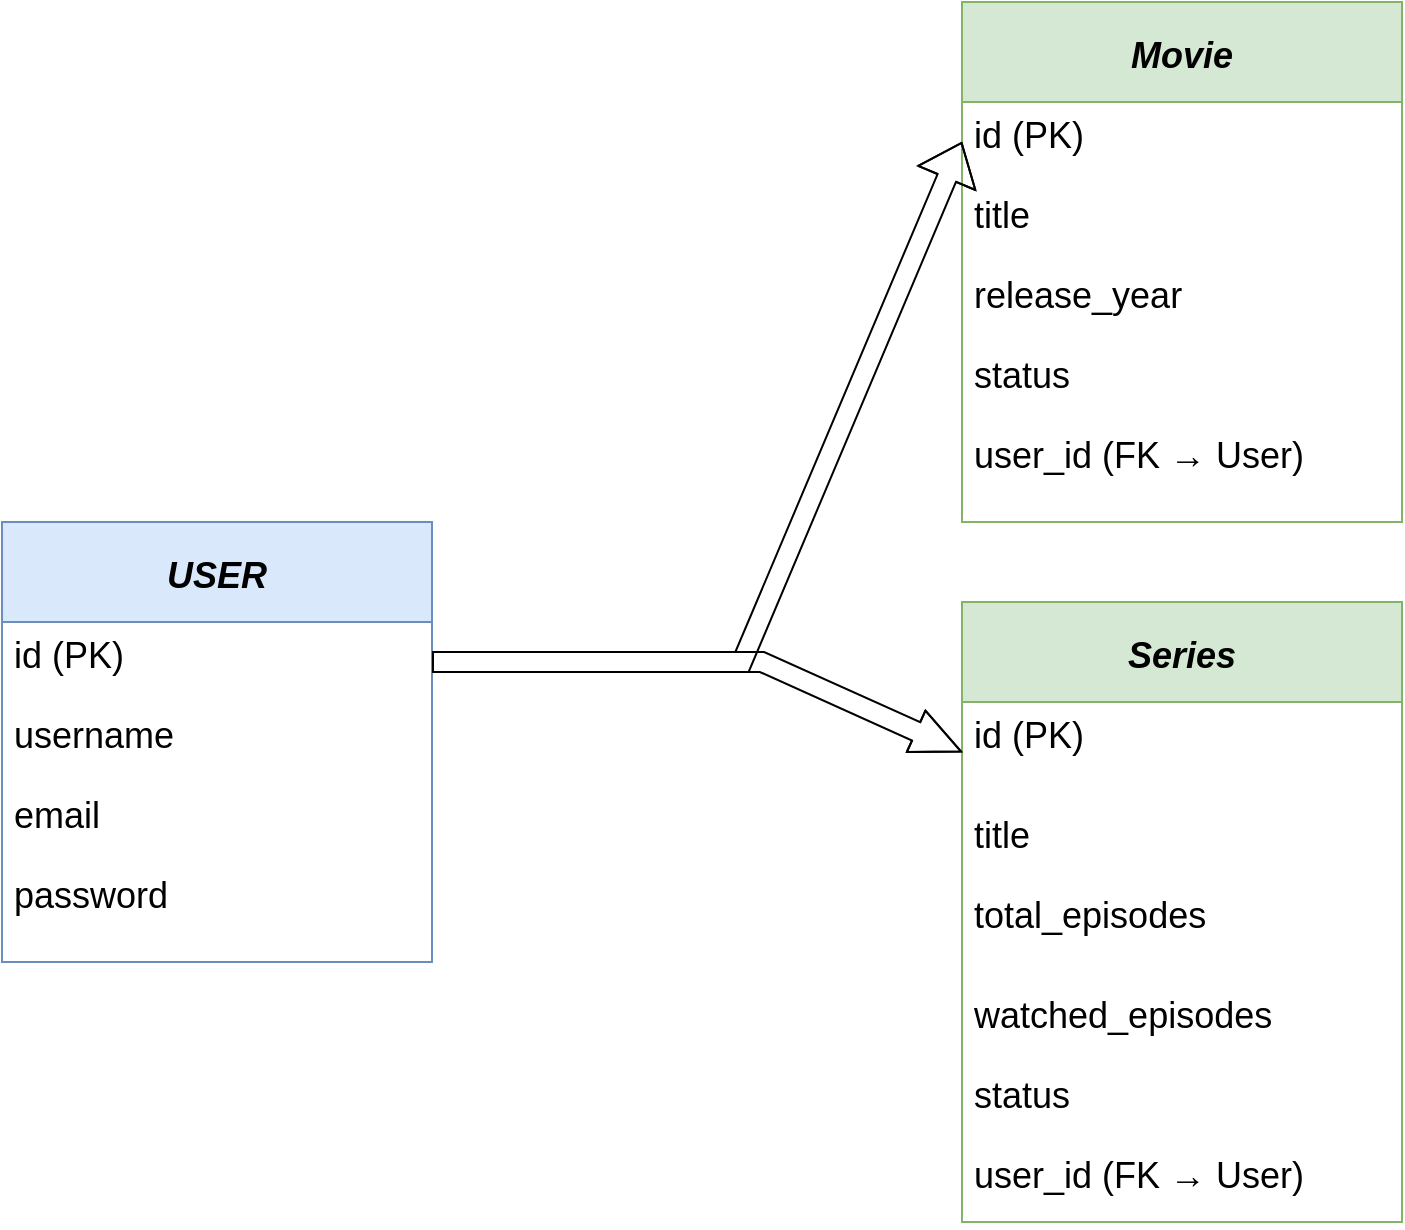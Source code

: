 <mxfile version="26.0.6">
  <diagram name="Page-1" id="zVe478JgjaUe42Rrhxo5">
    <mxGraphModel dx="1255" dy="668" grid="1" gridSize="10" guides="1" tooltips="1" connect="1" arrows="1" fold="1" page="1" pageScale="1" pageWidth="850" pageHeight="1100" math="0" shadow="0">
      <root>
        <mxCell id="0" />
        <mxCell id="1" parent="0" />
        <mxCell id="Cob6Ag-chRKVqflmcDh3-1" value="USER" style="swimlane;fontStyle=3;childLayout=stackLayout;horizontal=1;startSize=50;horizontalStack=0;resizeParent=1;resizeParentMax=0;resizeLast=0;collapsible=1;marginBottom=0;align=center;fontSize=18;rotation=0;fillColor=#dae8fc;strokeColor=#6c8ebf;" vertex="1" parent="1">
          <mxGeometry x="20" y="280" width="215" height="220" as="geometry">
            <mxRectangle x="265" y="40" width="70" height="30" as="alternateBounds" />
          </mxGeometry>
        </mxCell>
        <mxCell id="Cob6Ag-chRKVqflmcDh3-2" value="&lt;font style=&quot;font-size: 18px;&quot;&gt;id (PK)&lt;/font&gt;" style="text;strokeColor=none;fillColor=none;spacingLeft=4;spacingRight=4;overflow=hidden;rotatable=0;points=[[0,0.5],[1,0.5]];portConstraint=eastwest;fontSize=12;whiteSpace=wrap;html=1;rotation=0;" vertex="1" parent="Cob6Ag-chRKVqflmcDh3-1">
          <mxGeometry y="50" width="215" height="40" as="geometry" />
        </mxCell>
        <mxCell id="Cob6Ag-chRKVqflmcDh3-3" value="&lt;font style=&quot;font-size: 18px;&quot;&gt;username&lt;/font&gt;" style="text;strokeColor=none;fillColor=none;spacingLeft=4;spacingRight=4;overflow=hidden;rotatable=0;points=[[0,0.5],[1,0.5]];portConstraint=eastwest;fontSize=12;whiteSpace=wrap;html=1;rotation=0;" vertex="1" parent="Cob6Ag-chRKVqflmcDh3-1">
          <mxGeometry y="90" width="215" height="40" as="geometry" />
        </mxCell>
        <mxCell id="Cob6Ag-chRKVqflmcDh3-4" value="&lt;font style=&quot;font-size: 18px;&quot;&gt;email&lt;/font&gt;" style="text;strokeColor=none;fillColor=none;spacingLeft=4;spacingRight=4;overflow=hidden;rotatable=0;points=[[0,0.5],[1,0.5]];portConstraint=eastwest;fontSize=12;whiteSpace=wrap;html=1;rotation=0;" vertex="1" parent="Cob6Ag-chRKVqflmcDh3-1">
          <mxGeometry y="130" width="215" height="40" as="geometry" />
        </mxCell>
        <mxCell id="Cob6Ag-chRKVqflmcDh3-30" value="&lt;font style=&quot;font-size: 18px;&quot;&gt;password&lt;br&gt;&lt;/font&gt;" style="text;strokeColor=none;fillColor=none;spacingLeft=4;spacingRight=4;overflow=hidden;rotatable=0;points=[[0,0.5],[1,0.5]];portConstraint=eastwest;fontSize=12;whiteSpace=wrap;html=1;rotation=0;" vertex="1" parent="Cob6Ag-chRKVqflmcDh3-1">
          <mxGeometry y="170" width="215" height="50" as="geometry" />
        </mxCell>
        <mxCell id="Cob6Ag-chRKVqflmcDh3-32" value="Movie" style="swimlane;fontStyle=3;childLayout=stackLayout;horizontal=1;startSize=50;horizontalStack=0;resizeParent=1;resizeParentMax=0;resizeLast=0;collapsible=1;marginBottom=0;align=center;fontSize=18;rotation=0;fillColor=#d5e8d4;strokeColor=#82b366;" vertex="1" parent="1">
          <mxGeometry x="500" y="20" width="220" height="260" as="geometry">
            <mxRectangle x="265" y="40" width="70" height="30" as="alternateBounds" />
          </mxGeometry>
        </mxCell>
        <mxCell id="Cob6Ag-chRKVqflmcDh3-33" value="&lt;font style=&quot;font-size: 18px;&quot;&gt;id (PK)&lt;/font&gt;" style="text;strokeColor=none;fillColor=none;spacingLeft=4;spacingRight=4;overflow=hidden;rotatable=0;points=[[0,0.5],[1,0.5]];portConstraint=eastwest;fontSize=12;whiteSpace=wrap;html=1;rotation=0;" vertex="1" parent="Cob6Ag-chRKVqflmcDh3-32">
          <mxGeometry y="50" width="220" height="40" as="geometry" />
        </mxCell>
        <mxCell id="Cob6Ag-chRKVqflmcDh3-34" value="&lt;font style=&quot;font-size: 18px;&quot;&gt;title&lt;/font&gt;" style="text;strokeColor=none;fillColor=none;spacingLeft=4;spacingRight=4;overflow=hidden;rotatable=0;points=[[0,0.5],[1,0.5]];portConstraint=eastwest;fontSize=12;whiteSpace=wrap;html=1;rotation=0;" vertex="1" parent="Cob6Ag-chRKVqflmcDh3-32">
          <mxGeometry y="90" width="220" height="40" as="geometry" />
        </mxCell>
        <mxCell id="Cob6Ag-chRKVqflmcDh3-35" value="&lt;font style=&quot;font-size: 18px;&quot;&gt;release_year&lt;/font&gt;" style="text;strokeColor=none;fillColor=none;spacingLeft=4;spacingRight=4;overflow=hidden;rotatable=0;points=[[0,0.5],[1,0.5]];portConstraint=eastwest;fontSize=12;whiteSpace=wrap;html=1;rotation=0;" vertex="1" parent="Cob6Ag-chRKVqflmcDh3-32">
          <mxGeometry y="130" width="220" height="40" as="geometry" />
        </mxCell>
        <mxCell id="Cob6Ag-chRKVqflmcDh3-36" value="&lt;font style=&quot;font-size: 18px;&quot;&gt;status&lt;br&gt;&lt;/font&gt;" style="text;strokeColor=none;fillColor=none;spacingLeft=4;spacingRight=4;overflow=hidden;rotatable=0;points=[[0,0.5],[1,0.5]];portConstraint=eastwest;fontSize=12;whiteSpace=wrap;html=1;rotation=0;" vertex="1" parent="Cob6Ag-chRKVqflmcDh3-32">
          <mxGeometry y="170" width="220" height="40" as="geometry" />
        </mxCell>
        <mxCell id="Cob6Ag-chRKVqflmcDh3-37" value="&lt;font style=&quot;font-size: 18px;&quot;&gt;user_id (FK → User)&lt;/font&gt;" style="text;strokeColor=none;fillColor=none;spacingLeft=4;spacingRight=4;overflow=hidden;rotatable=0;points=[[0,0.5],[1,0.5]];portConstraint=eastwest;fontSize=12;whiteSpace=wrap;html=1;rotation=0;" vertex="1" parent="Cob6Ag-chRKVqflmcDh3-32">
          <mxGeometry y="210" width="220" height="50" as="geometry" />
        </mxCell>
        <mxCell id="Cob6Ag-chRKVqflmcDh3-38" value="Series" style="swimlane;fontStyle=3;childLayout=stackLayout;horizontal=1;startSize=50;horizontalStack=0;resizeParent=1;resizeParentMax=0;resizeLast=0;collapsible=1;marginBottom=0;align=center;fontSize=18;rotation=0;fillColor=#d5e8d4;strokeColor=#82b366;" vertex="1" parent="1">
          <mxGeometry x="500" y="320" width="220" height="310" as="geometry">
            <mxRectangle x="265" y="40" width="70" height="30" as="alternateBounds" />
          </mxGeometry>
        </mxCell>
        <mxCell id="Cob6Ag-chRKVqflmcDh3-39" value="&lt;font style=&quot;font-size: 18px;&quot;&gt;id (PK)&lt;/font&gt;" style="text;strokeColor=none;fillColor=none;spacingLeft=4;spacingRight=4;overflow=hidden;rotatable=0;points=[[0,0.5],[1,0.5]];portConstraint=eastwest;fontSize=12;whiteSpace=wrap;html=1;rotation=0;" vertex="1" parent="Cob6Ag-chRKVqflmcDh3-38">
          <mxGeometry y="50" width="220" height="50" as="geometry" />
        </mxCell>
        <mxCell id="Cob6Ag-chRKVqflmcDh3-40" value="&lt;font style=&quot;font-size: 18px;&quot;&gt;title&lt;/font&gt;" style="text;strokeColor=none;fillColor=none;spacingLeft=4;spacingRight=4;overflow=hidden;rotatable=0;points=[[0,0.5],[1,0.5]];portConstraint=eastwest;fontSize=12;whiteSpace=wrap;html=1;rotation=0;" vertex="1" parent="Cob6Ag-chRKVqflmcDh3-38">
          <mxGeometry y="100" width="220" height="40" as="geometry" />
        </mxCell>
        <mxCell id="Cob6Ag-chRKVqflmcDh3-41" value="&lt;font style=&quot;font-size: 18px;&quot;&gt;total_episodes&lt;/font&gt;" style="text;strokeColor=none;fillColor=none;spacingLeft=4;spacingRight=4;overflow=hidden;rotatable=0;points=[[0,0.5],[1,0.5]];portConstraint=eastwest;fontSize=12;whiteSpace=wrap;html=1;rotation=0;" vertex="1" parent="Cob6Ag-chRKVqflmcDh3-38">
          <mxGeometry y="140" width="220" height="50" as="geometry" />
        </mxCell>
        <mxCell id="Cob6Ag-chRKVqflmcDh3-42" value="&lt;font style=&quot;font-size: 18px;&quot;&gt;watched_episodes&lt;br&gt;&lt;/font&gt;" style="text;strokeColor=none;fillColor=none;spacingLeft=4;spacingRight=4;overflow=hidden;rotatable=0;points=[[0,0.5],[1,0.5]];portConstraint=eastwest;fontSize=12;whiteSpace=wrap;html=1;rotation=0;" vertex="1" parent="Cob6Ag-chRKVqflmcDh3-38">
          <mxGeometry y="190" width="220" height="40" as="geometry" />
        </mxCell>
        <mxCell id="Cob6Ag-chRKVqflmcDh3-44" value="&lt;font style=&quot;font-size: 18px;&quot;&gt;status&lt;br&gt;&lt;/font&gt;" style="text;strokeColor=none;fillColor=none;spacingLeft=4;spacingRight=4;overflow=hidden;rotatable=0;points=[[0,0.5],[1,0.5]];portConstraint=eastwest;fontSize=12;whiteSpace=wrap;html=1;rotation=0;" vertex="1" parent="Cob6Ag-chRKVqflmcDh3-38">
          <mxGeometry y="230" width="220" height="40" as="geometry" />
        </mxCell>
        <mxCell id="Cob6Ag-chRKVqflmcDh3-43" value="&lt;font style=&quot;font-size: 18px;&quot;&gt;user_id (FK → User)&lt;/font&gt;" style="text;strokeColor=none;fillColor=none;spacingLeft=4;spacingRight=4;overflow=hidden;rotatable=0;points=[[0,0.5],[1,0.5]];portConstraint=eastwest;fontSize=12;whiteSpace=wrap;html=1;rotation=0;" vertex="1" parent="Cob6Ag-chRKVqflmcDh3-38">
          <mxGeometry y="270" width="220" height="40" as="geometry" />
        </mxCell>
        <mxCell id="Cob6Ag-chRKVqflmcDh3-53" style="edgeStyle=none;shape=flexArrow;rounded=0;orthogonalLoop=1;jettySize=auto;html=1;entryX=0;entryY=0.5;entryDx=0;entryDy=0;" edge="1" parent="1" source="Cob6Ag-chRKVqflmcDh3-2" target="Cob6Ag-chRKVqflmcDh3-33">
          <mxGeometry relative="1" as="geometry">
            <Array as="points">
              <mxPoint x="390" y="350" />
            </Array>
          </mxGeometry>
        </mxCell>
        <mxCell id="Cob6Ag-chRKVqflmcDh3-54" style="edgeStyle=none;shape=flexArrow;rounded=0;orthogonalLoop=1;jettySize=auto;html=1;endWidth=11.667;endSize=7.883;entryX=0;entryY=0.5;entryDx=0;entryDy=0;" edge="1" parent="1" source="Cob6Ag-chRKVqflmcDh3-2" target="Cob6Ag-chRKVqflmcDh3-39">
          <mxGeometry relative="1" as="geometry">
            <Array as="points">
              <mxPoint x="400" y="350" />
            </Array>
          </mxGeometry>
        </mxCell>
      </root>
    </mxGraphModel>
  </diagram>
</mxfile>
